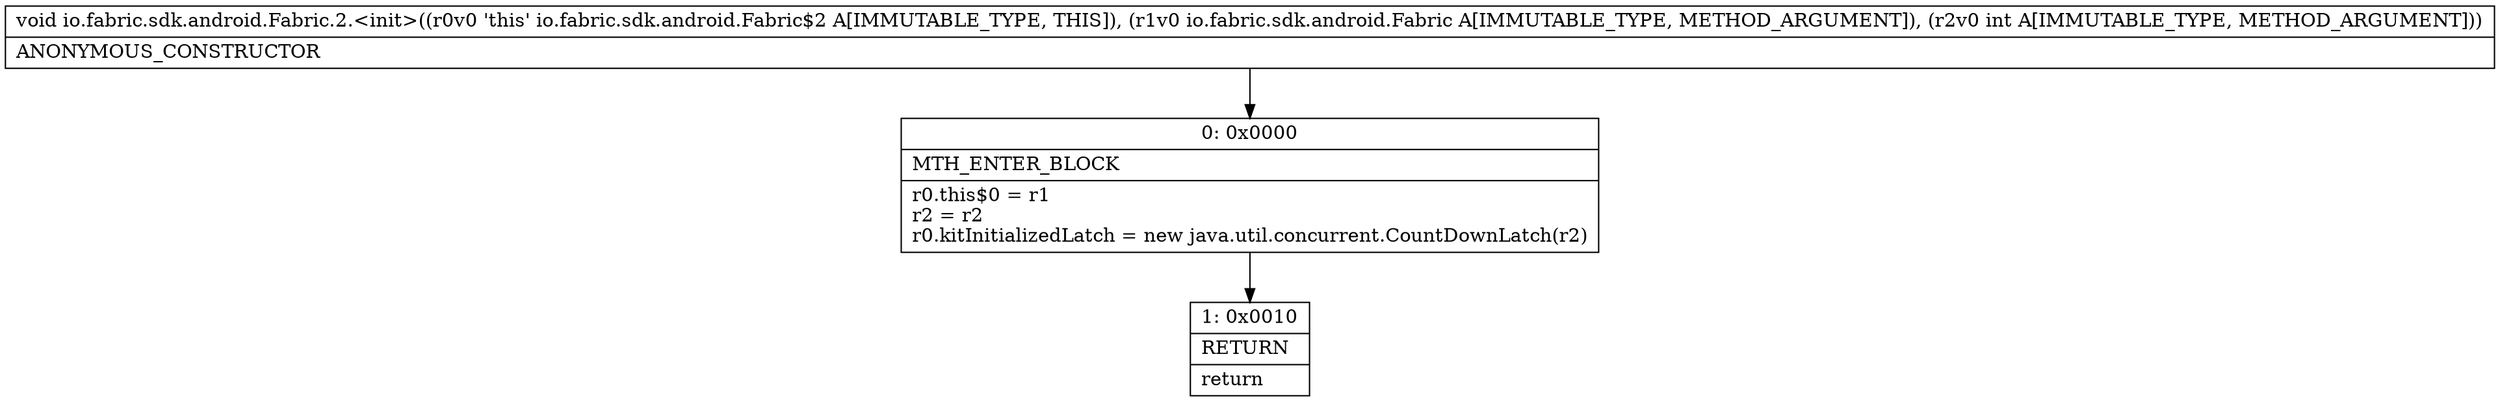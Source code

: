digraph "CFG forio.fabric.sdk.android.Fabric.2.\<init\>(Lio\/fabric\/sdk\/android\/Fabric;I)V" {
Node_0 [shape=record,label="{0\:\ 0x0000|MTH_ENTER_BLOCK\l|r0.this$0 = r1\lr2 = r2\lr0.kitInitializedLatch = new java.util.concurrent.CountDownLatch(r2)\l}"];
Node_1 [shape=record,label="{1\:\ 0x0010|RETURN\l|return\l}"];
MethodNode[shape=record,label="{void io.fabric.sdk.android.Fabric.2.\<init\>((r0v0 'this' io.fabric.sdk.android.Fabric$2 A[IMMUTABLE_TYPE, THIS]), (r1v0 io.fabric.sdk.android.Fabric A[IMMUTABLE_TYPE, METHOD_ARGUMENT]), (r2v0 int A[IMMUTABLE_TYPE, METHOD_ARGUMENT]))  | ANONYMOUS_CONSTRUCTOR\l}"];
MethodNode -> Node_0;
Node_0 -> Node_1;
}


